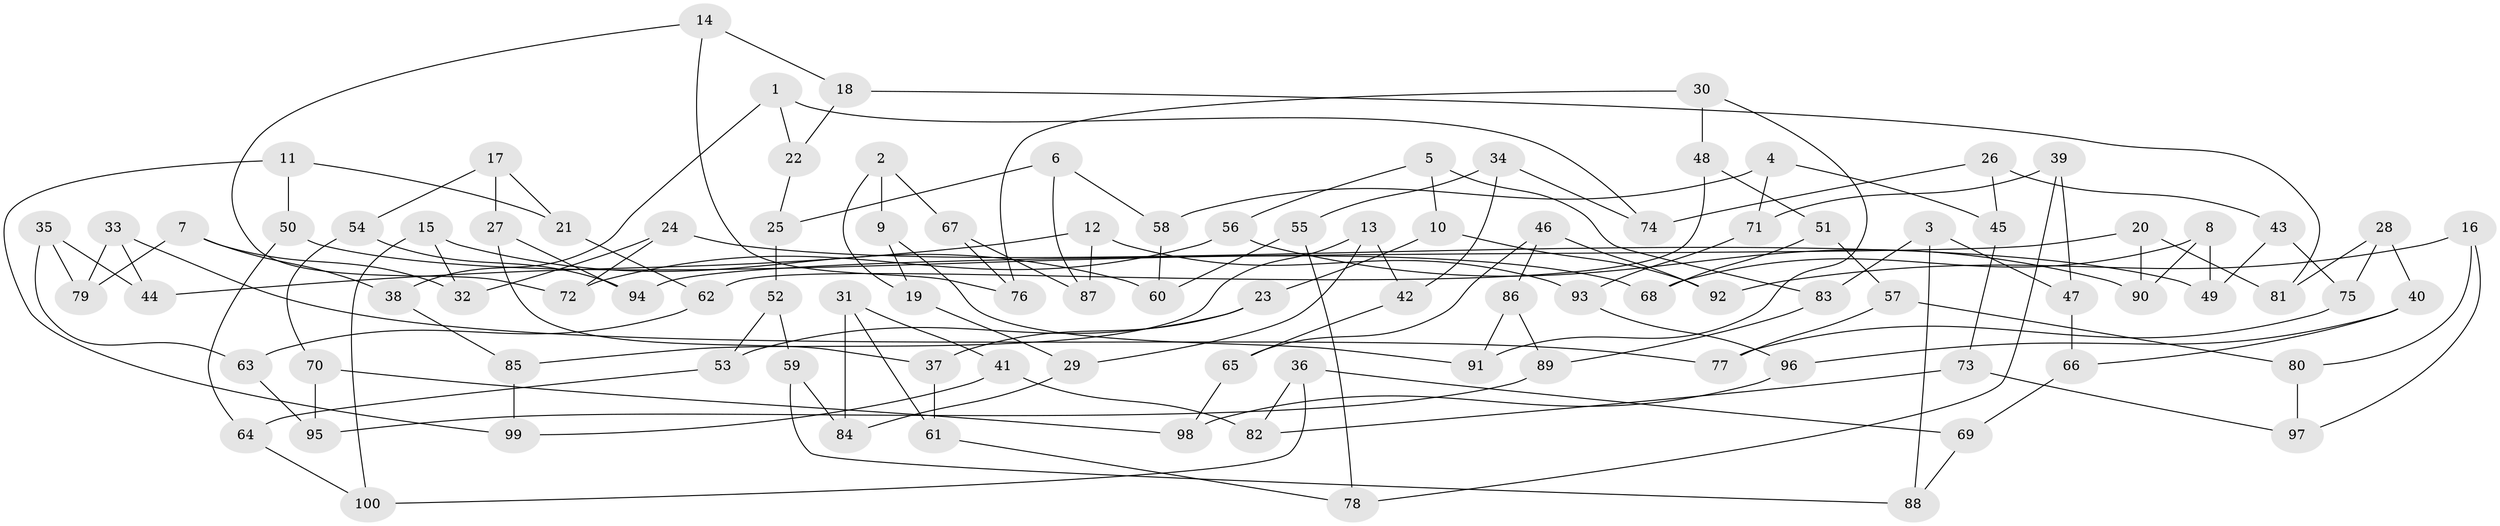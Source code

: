 // Generated by graph-tools (version 1.1) at 2025/11/02/21/25 10:11:15]
// undirected, 100 vertices, 150 edges
graph export_dot {
graph [start="1"]
  node [color=gray90,style=filled];
  1;
  2;
  3;
  4;
  5;
  6;
  7;
  8;
  9;
  10;
  11;
  12;
  13;
  14;
  15;
  16;
  17;
  18;
  19;
  20;
  21;
  22;
  23;
  24;
  25;
  26;
  27;
  28;
  29;
  30;
  31;
  32;
  33;
  34;
  35;
  36;
  37;
  38;
  39;
  40;
  41;
  42;
  43;
  44;
  45;
  46;
  47;
  48;
  49;
  50;
  51;
  52;
  53;
  54;
  55;
  56;
  57;
  58;
  59;
  60;
  61;
  62;
  63;
  64;
  65;
  66;
  67;
  68;
  69;
  70;
  71;
  72;
  73;
  74;
  75;
  76;
  77;
  78;
  79;
  80;
  81;
  82;
  83;
  84;
  85;
  86;
  87;
  88;
  89;
  90;
  91;
  92;
  93;
  94;
  95;
  96;
  97;
  98;
  99;
  100;
  1 -- 74;
  1 -- 22;
  1 -- 38;
  2 -- 67;
  2 -- 19;
  2 -- 9;
  3 -- 88;
  3 -- 47;
  3 -- 83;
  4 -- 58;
  4 -- 45;
  4 -- 71;
  5 -- 83;
  5 -- 56;
  5 -- 10;
  6 -- 25;
  6 -- 87;
  6 -- 58;
  7 -- 32;
  7 -- 79;
  7 -- 38;
  8 -- 68;
  8 -- 49;
  8 -- 90;
  9 -- 91;
  9 -- 19;
  10 -- 92;
  10 -- 23;
  11 -- 21;
  11 -- 50;
  11 -- 99;
  12 -- 87;
  12 -- 93;
  12 -- 44;
  13 -- 29;
  13 -- 42;
  13 -- 85;
  14 -- 72;
  14 -- 18;
  14 -- 76;
  15 -- 32;
  15 -- 60;
  15 -- 100;
  16 -- 92;
  16 -- 80;
  16 -- 97;
  17 -- 27;
  17 -- 54;
  17 -- 21;
  18 -- 22;
  18 -- 81;
  19 -- 29;
  20 -- 90;
  20 -- 81;
  20 -- 94;
  21 -- 62;
  22 -- 25;
  23 -- 53;
  23 -- 37;
  24 -- 32;
  24 -- 49;
  24 -- 72;
  25 -- 52;
  26 -- 45;
  26 -- 43;
  26 -- 74;
  27 -- 37;
  27 -- 94;
  28 -- 81;
  28 -- 75;
  28 -- 40;
  29 -- 84;
  30 -- 48;
  30 -- 91;
  30 -- 76;
  31 -- 84;
  31 -- 61;
  31 -- 41;
  33 -- 79;
  33 -- 77;
  33 -- 44;
  34 -- 42;
  34 -- 55;
  34 -- 74;
  35 -- 63;
  35 -- 79;
  35 -- 44;
  36 -- 82;
  36 -- 100;
  36 -- 69;
  37 -- 61;
  38 -- 85;
  39 -- 47;
  39 -- 71;
  39 -- 78;
  40 -- 66;
  40 -- 96;
  41 -- 82;
  41 -- 99;
  42 -- 65;
  43 -- 75;
  43 -- 49;
  45 -- 73;
  46 -- 65;
  46 -- 86;
  46 -- 92;
  47 -- 66;
  48 -- 62;
  48 -- 51;
  50 -- 68;
  50 -- 64;
  51 -- 57;
  51 -- 68;
  52 -- 59;
  52 -- 53;
  53 -- 64;
  54 -- 94;
  54 -- 70;
  55 -- 78;
  55 -- 60;
  56 -- 72;
  56 -- 90;
  57 -- 77;
  57 -- 80;
  58 -- 60;
  59 -- 84;
  59 -- 88;
  61 -- 78;
  62 -- 63;
  63 -- 95;
  64 -- 100;
  65 -- 98;
  66 -- 69;
  67 -- 76;
  67 -- 87;
  69 -- 88;
  70 -- 95;
  70 -- 98;
  71 -- 93;
  73 -- 97;
  73 -- 82;
  75 -- 77;
  80 -- 97;
  83 -- 89;
  85 -- 99;
  86 -- 89;
  86 -- 91;
  89 -- 95;
  93 -- 96;
  96 -- 98;
}
